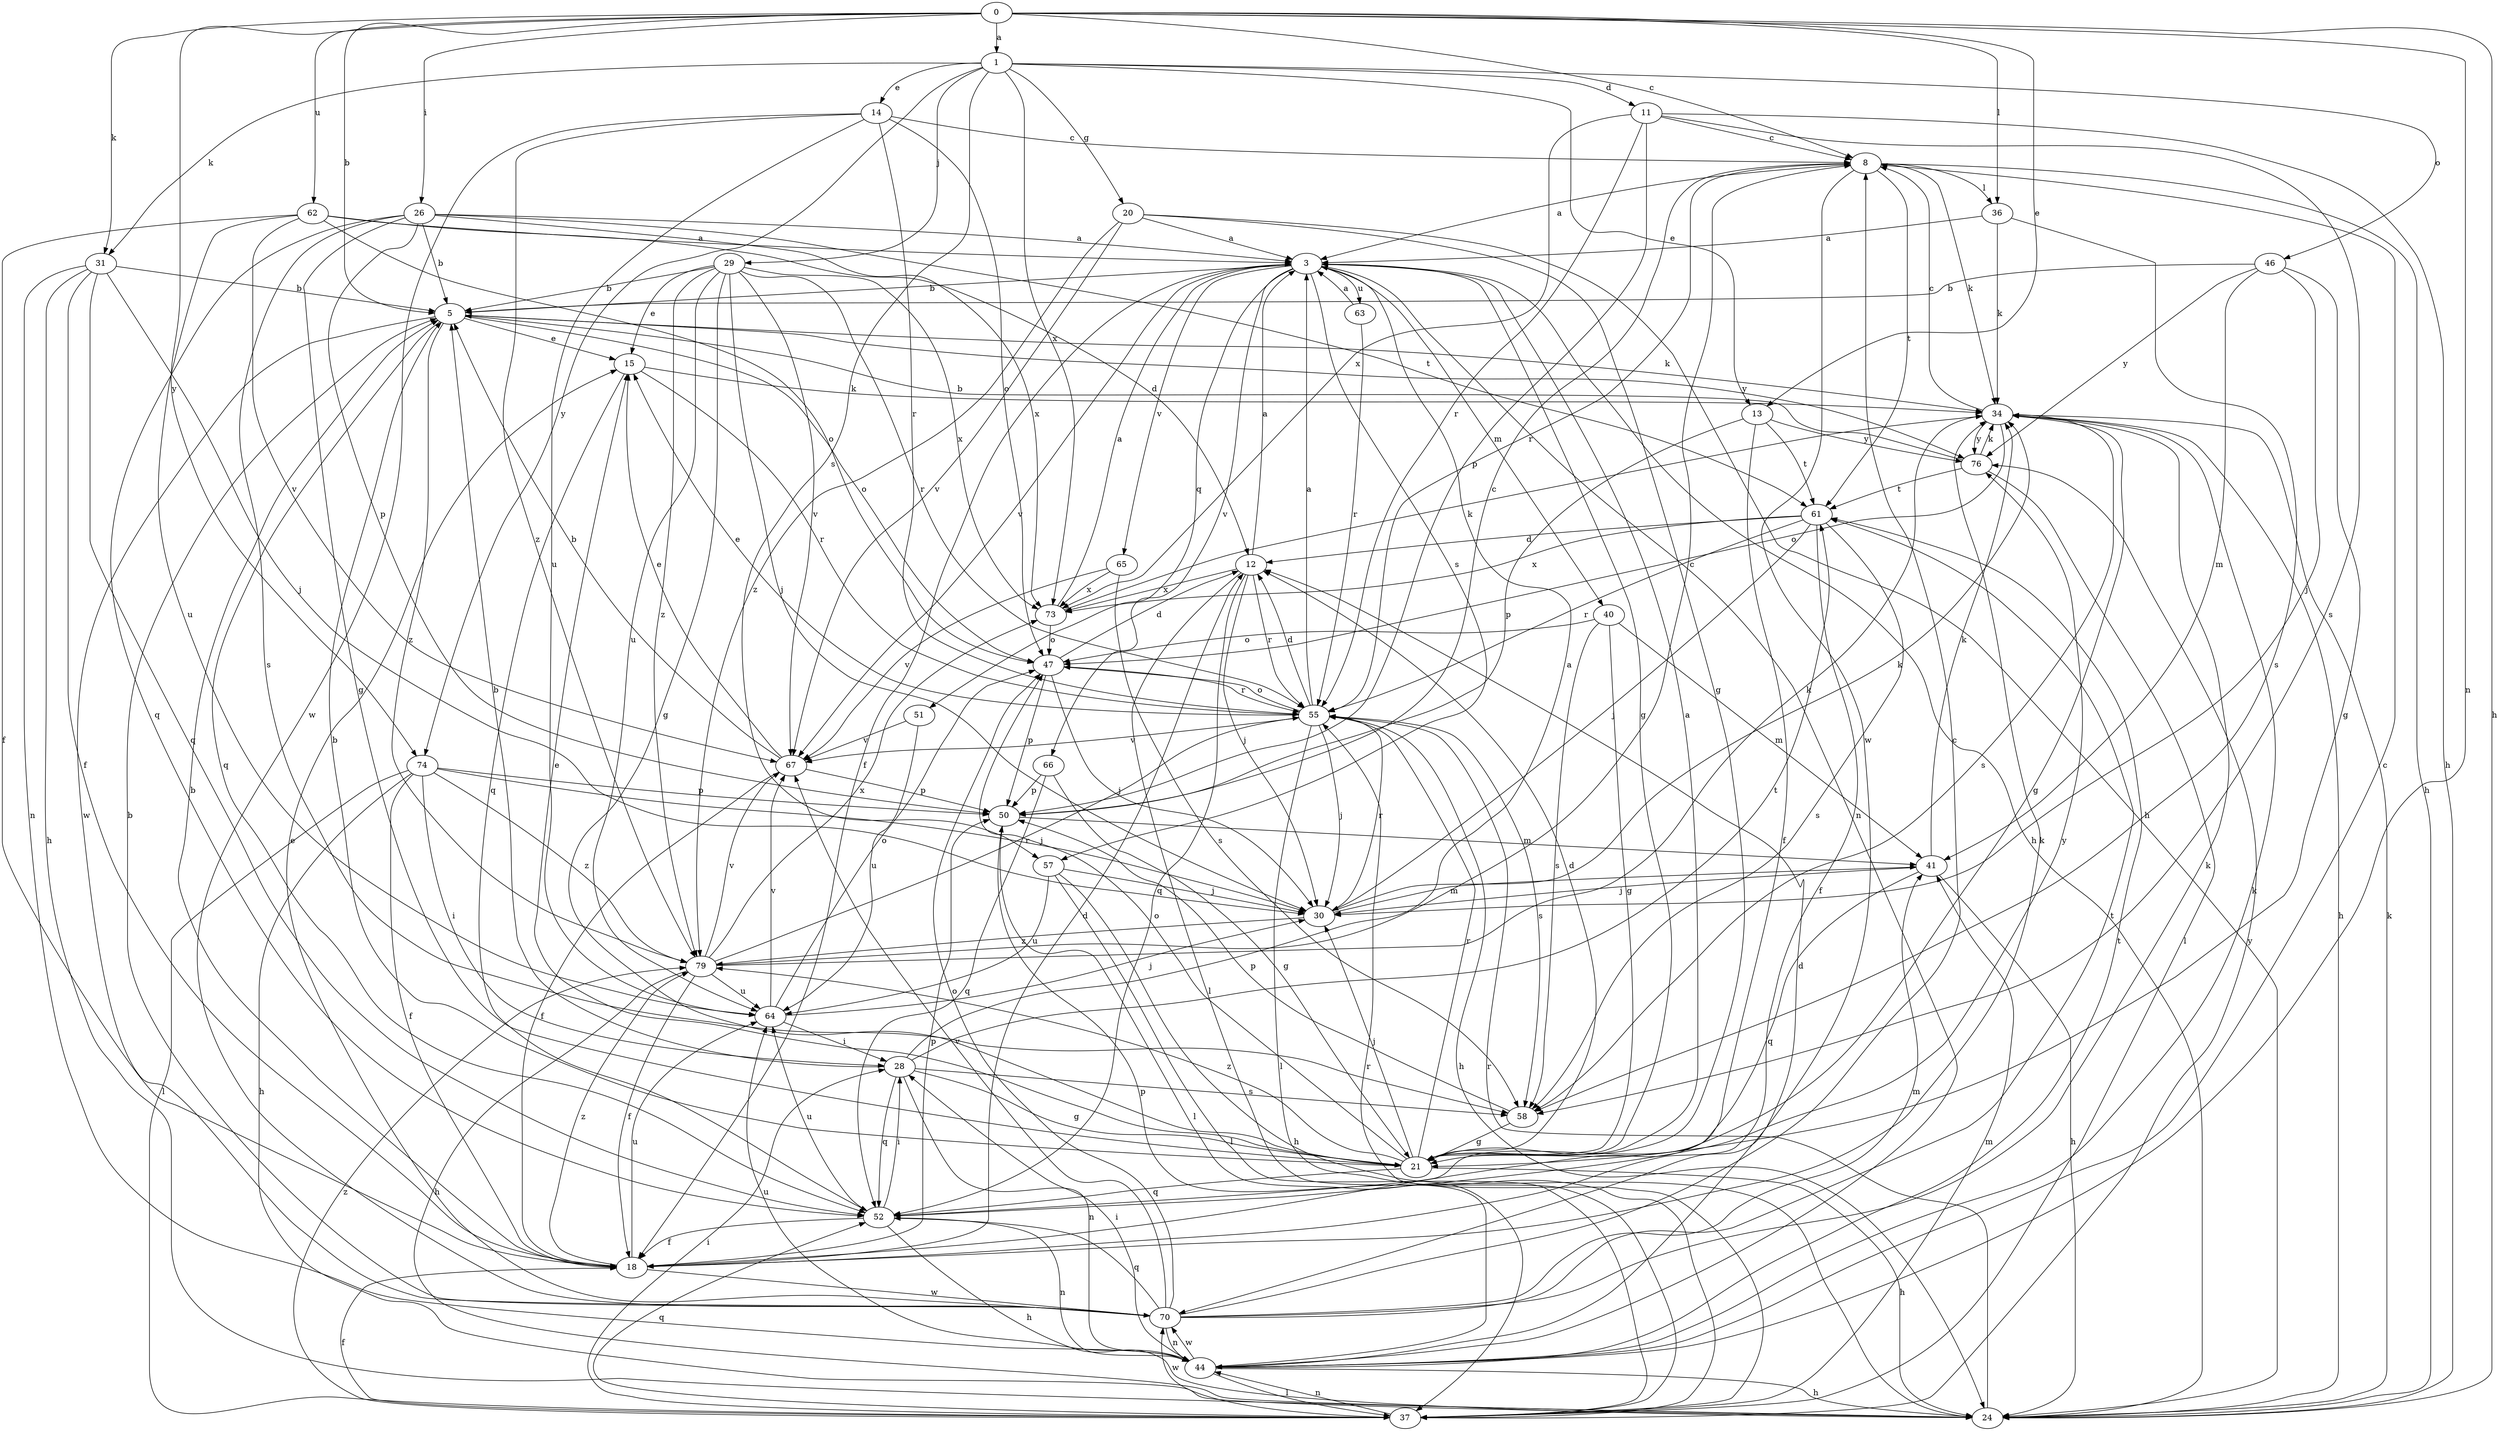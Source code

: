 strict digraph  {
0;
1;
3;
5;
8;
11;
12;
13;
14;
15;
18;
20;
21;
24;
26;
28;
29;
30;
31;
34;
36;
37;
40;
41;
44;
46;
47;
50;
51;
52;
55;
57;
58;
61;
62;
63;
64;
65;
66;
67;
70;
73;
74;
76;
79;
0 -> 1  [label=a];
0 -> 5  [label=b];
0 -> 8  [label=c];
0 -> 13  [label=e];
0 -> 24  [label=h];
0 -> 26  [label=i];
0 -> 31  [label=k];
0 -> 36  [label=l];
0 -> 44  [label=n];
0 -> 62  [label=u];
0 -> 74  [label=y];
1 -> 11  [label=d];
1 -> 13  [label=e];
1 -> 14  [label=e];
1 -> 20  [label=g];
1 -> 29  [label=j];
1 -> 31  [label=k];
1 -> 46  [label=o];
1 -> 57  [label=s];
1 -> 73  [label=x];
1 -> 74  [label=y];
3 -> 5  [label=b];
3 -> 18  [label=f];
3 -> 21  [label=g];
3 -> 24  [label=h];
3 -> 40  [label=m];
3 -> 44  [label=n];
3 -> 51  [label=q];
3 -> 57  [label=s];
3 -> 63  [label=u];
3 -> 65  [label=v];
3 -> 66  [label=v];
3 -> 67  [label=v];
5 -> 15  [label=e];
5 -> 34  [label=k];
5 -> 47  [label=o];
5 -> 52  [label=q];
5 -> 70  [label=w];
5 -> 76  [label=y];
5 -> 79  [label=z];
8 -> 3  [label=a];
8 -> 24  [label=h];
8 -> 34  [label=k];
8 -> 36  [label=l];
8 -> 55  [label=r];
8 -> 61  [label=t];
8 -> 70  [label=w];
11 -> 8  [label=c];
11 -> 24  [label=h];
11 -> 50  [label=p];
11 -> 55  [label=r];
11 -> 58  [label=s];
11 -> 73  [label=x];
12 -> 3  [label=a];
12 -> 30  [label=j];
12 -> 37  [label=l];
12 -> 52  [label=q];
12 -> 55  [label=r];
12 -> 73  [label=x];
13 -> 18  [label=f];
13 -> 50  [label=p];
13 -> 61  [label=t];
13 -> 76  [label=y];
14 -> 8  [label=c];
14 -> 47  [label=o];
14 -> 55  [label=r];
14 -> 64  [label=u];
14 -> 70  [label=w];
14 -> 79  [label=z];
15 -> 34  [label=k];
15 -> 52  [label=q];
15 -> 55  [label=r];
18 -> 5  [label=b];
18 -> 12  [label=d];
18 -> 34  [label=k];
18 -> 50  [label=p];
18 -> 64  [label=u];
18 -> 70  [label=w];
18 -> 79  [label=z];
20 -> 3  [label=a];
20 -> 21  [label=g];
20 -> 24  [label=h];
20 -> 67  [label=v];
20 -> 79  [label=z];
21 -> 3  [label=a];
21 -> 5  [label=b];
21 -> 12  [label=d];
21 -> 15  [label=e];
21 -> 24  [label=h];
21 -> 30  [label=j];
21 -> 47  [label=o];
21 -> 52  [label=q];
21 -> 55  [label=r];
21 -> 79  [label=z];
24 -> 34  [label=k];
24 -> 55  [label=r];
26 -> 3  [label=a];
26 -> 5  [label=b];
26 -> 21  [label=g];
26 -> 50  [label=p];
26 -> 52  [label=q];
26 -> 58  [label=s];
26 -> 61  [label=t];
26 -> 73  [label=x];
28 -> 3  [label=a];
28 -> 5  [label=b];
28 -> 21  [label=g];
28 -> 44  [label=n];
28 -> 52  [label=q];
28 -> 58  [label=s];
28 -> 61  [label=t];
29 -> 5  [label=b];
29 -> 15  [label=e];
29 -> 21  [label=g];
29 -> 30  [label=j];
29 -> 55  [label=r];
29 -> 64  [label=u];
29 -> 67  [label=v];
29 -> 73  [label=x];
29 -> 79  [label=z];
30 -> 34  [label=k];
30 -> 41  [label=m];
30 -> 55  [label=r];
30 -> 79  [label=z];
31 -> 5  [label=b];
31 -> 18  [label=f];
31 -> 24  [label=h];
31 -> 30  [label=j];
31 -> 44  [label=n];
31 -> 52  [label=q];
34 -> 8  [label=c];
34 -> 21  [label=g];
34 -> 24  [label=h];
34 -> 47  [label=o];
34 -> 58  [label=s];
34 -> 76  [label=y];
36 -> 3  [label=a];
36 -> 34  [label=k];
36 -> 58  [label=s];
37 -> 18  [label=f];
37 -> 28  [label=i];
37 -> 41  [label=m];
37 -> 44  [label=n];
37 -> 52  [label=q];
37 -> 55  [label=r];
37 -> 70  [label=w];
37 -> 76  [label=y];
37 -> 79  [label=z];
40 -> 21  [label=g];
40 -> 41  [label=m];
40 -> 47  [label=o];
40 -> 58  [label=s];
41 -> 24  [label=h];
41 -> 30  [label=j];
41 -> 34  [label=k];
41 -> 52  [label=q];
44 -> 8  [label=c];
44 -> 12  [label=d];
44 -> 24  [label=h];
44 -> 28  [label=i];
44 -> 34  [label=k];
44 -> 37  [label=l];
44 -> 50  [label=p];
44 -> 61  [label=t];
44 -> 64  [label=u];
44 -> 70  [label=w];
46 -> 5  [label=b];
46 -> 21  [label=g];
46 -> 30  [label=j];
46 -> 41  [label=m];
46 -> 76  [label=y];
47 -> 12  [label=d];
47 -> 30  [label=j];
47 -> 50  [label=p];
47 -> 55  [label=r];
50 -> 8  [label=c];
50 -> 37  [label=l];
50 -> 41  [label=m];
51 -> 64  [label=u];
51 -> 67  [label=v];
52 -> 18  [label=f];
52 -> 24  [label=h];
52 -> 28  [label=i];
52 -> 44  [label=n];
52 -> 64  [label=u];
52 -> 76  [label=y];
55 -> 3  [label=a];
55 -> 12  [label=d];
55 -> 15  [label=e];
55 -> 24  [label=h];
55 -> 30  [label=j];
55 -> 37  [label=l];
55 -> 47  [label=o];
55 -> 58  [label=s];
55 -> 67  [label=v];
57 -> 24  [label=h];
57 -> 30  [label=j];
57 -> 37  [label=l];
57 -> 64  [label=u];
58 -> 21  [label=g];
58 -> 50  [label=p];
61 -> 12  [label=d];
61 -> 18  [label=f];
61 -> 30  [label=j];
61 -> 55  [label=r];
61 -> 58  [label=s];
61 -> 73  [label=x];
62 -> 3  [label=a];
62 -> 12  [label=d];
62 -> 18  [label=f];
62 -> 47  [label=o];
62 -> 64  [label=u];
62 -> 67  [label=v];
63 -> 3  [label=a];
63 -> 55  [label=r];
64 -> 28  [label=i];
64 -> 30  [label=j];
64 -> 47  [label=o];
64 -> 67  [label=v];
65 -> 58  [label=s];
65 -> 67  [label=v];
65 -> 73  [label=x];
66 -> 21  [label=g];
66 -> 50  [label=p];
66 -> 52  [label=q];
67 -> 5  [label=b];
67 -> 15  [label=e];
67 -> 18  [label=f];
67 -> 50  [label=p];
70 -> 5  [label=b];
70 -> 8  [label=c];
70 -> 15  [label=e];
70 -> 34  [label=k];
70 -> 41  [label=m];
70 -> 44  [label=n];
70 -> 47  [label=o];
70 -> 52  [label=q];
70 -> 61  [label=t];
70 -> 67  [label=v];
73 -> 3  [label=a];
73 -> 34  [label=k];
73 -> 47  [label=o];
74 -> 18  [label=f];
74 -> 24  [label=h];
74 -> 28  [label=i];
74 -> 30  [label=j];
74 -> 37  [label=l];
74 -> 50  [label=p];
74 -> 79  [label=z];
76 -> 5  [label=b];
76 -> 34  [label=k];
76 -> 37  [label=l];
76 -> 61  [label=t];
79 -> 8  [label=c];
79 -> 18  [label=f];
79 -> 24  [label=h];
79 -> 34  [label=k];
79 -> 55  [label=r];
79 -> 64  [label=u];
79 -> 67  [label=v];
79 -> 73  [label=x];
}
